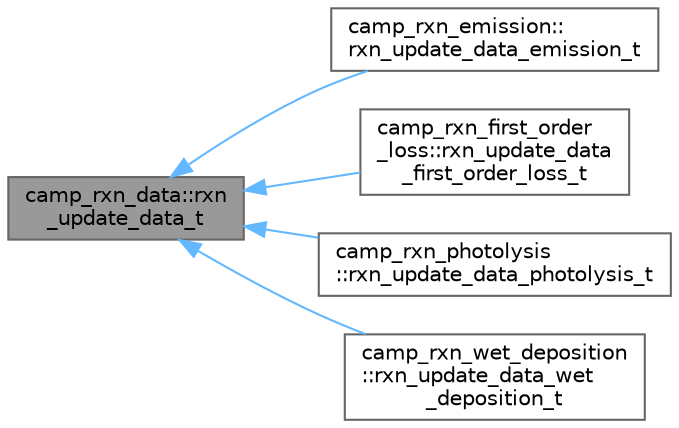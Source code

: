 digraph "camp_rxn_data::rxn_update_data_t"
{
 // LATEX_PDF_SIZE
  bgcolor="transparent";
  edge [fontname=Helvetica,fontsize=10,labelfontname=Helvetica,labelfontsize=10];
  node [fontname=Helvetica,fontsize=10,shape=box,height=0.2,width=0.4];
  rankdir="LR";
  Node1 [label="camp_rxn_data::rxn\l_update_data_t",height=0.2,width=0.4,color="gray40", fillcolor="grey60", style="filled", fontcolor="black",tooltip="Update cookie."];
  Node1 -> Node2 [dir="back",color="steelblue1",style="solid"];
  Node2 [label="camp_rxn_emission::\lrxn_update_data_emission_t",height=0.2,width=0.4,color="gray40", fillcolor="white", style="filled",URL="$structcamp__rxn__emission_1_1rxn__update__data__emission__t.html",tooltip="Emission rate update object."];
  Node1 -> Node3 [dir="back",color="steelblue1",style="solid"];
  Node3 [label="camp_rxn_first_order\l_loss::rxn_update_data\l_first_order_loss_t",height=0.2,width=0.4,color="gray40", fillcolor="white", style="filled",URL="$structcamp__rxn__first__order__loss_1_1rxn__update__data__first__order__loss__t.html",tooltip="First-Order Loss rate update object."];
  Node1 -> Node4 [dir="back",color="steelblue1",style="solid"];
  Node4 [label="camp_rxn_photolysis\l::rxn_update_data_photolysis_t",height=0.2,width=0.4,color="gray40", fillcolor="white", style="filled",URL="$structcamp__rxn__photolysis_1_1rxn__update__data__photolysis__t.html",tooltip="Photolysis rate update object."];
  Node1 -> Node5 [dir="back",color="steelblue1",style="solid"];
  Node5 [label="camp_rxn_wet_deposition\l::rxn_update_data_wet\l_deposition_t",height=0.2,width=0.4,color="gray40", fillcolor="white", style="filled",URL="$structcamp__rxn__wet__deposition_1_1rxn__update__data__wet__deposition__t.html",tooltip="Wet Deposition rate update object."];
}
